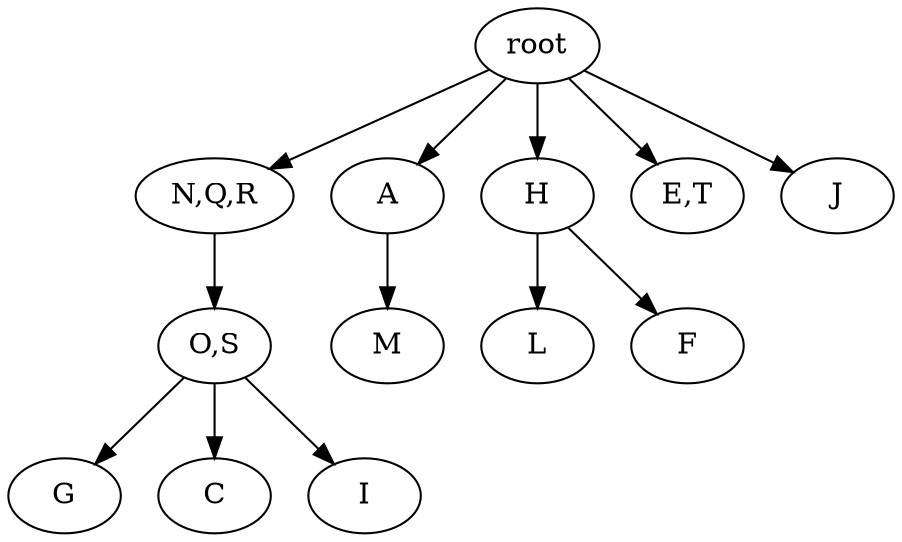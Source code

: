 strict digraph G {
	graph [name=G];
	0	 [label=root];
	2	 [label="N,Q,R"];
	0 -> 2;
	4	 [label=A];
	0 -> 4;
	6	 [label=H];
	0 -> 6;
	7	 [label="E,T"];
	0 -> 7;
	8	 [label=J];
	0 -> 8;
	5	 [label="O,S"];
	2 -> 5;
	9	 [label=M];
	4 -> 9;
	10	 [label=G];
	5 -> 10;
	11	 [label=C];
	5 -> 11;
	12	 [label=I];
	5 -> 12;
	13	 [label=L];
	6 -> 13;
	14	 [label=F];
	6 -> 14;
}

